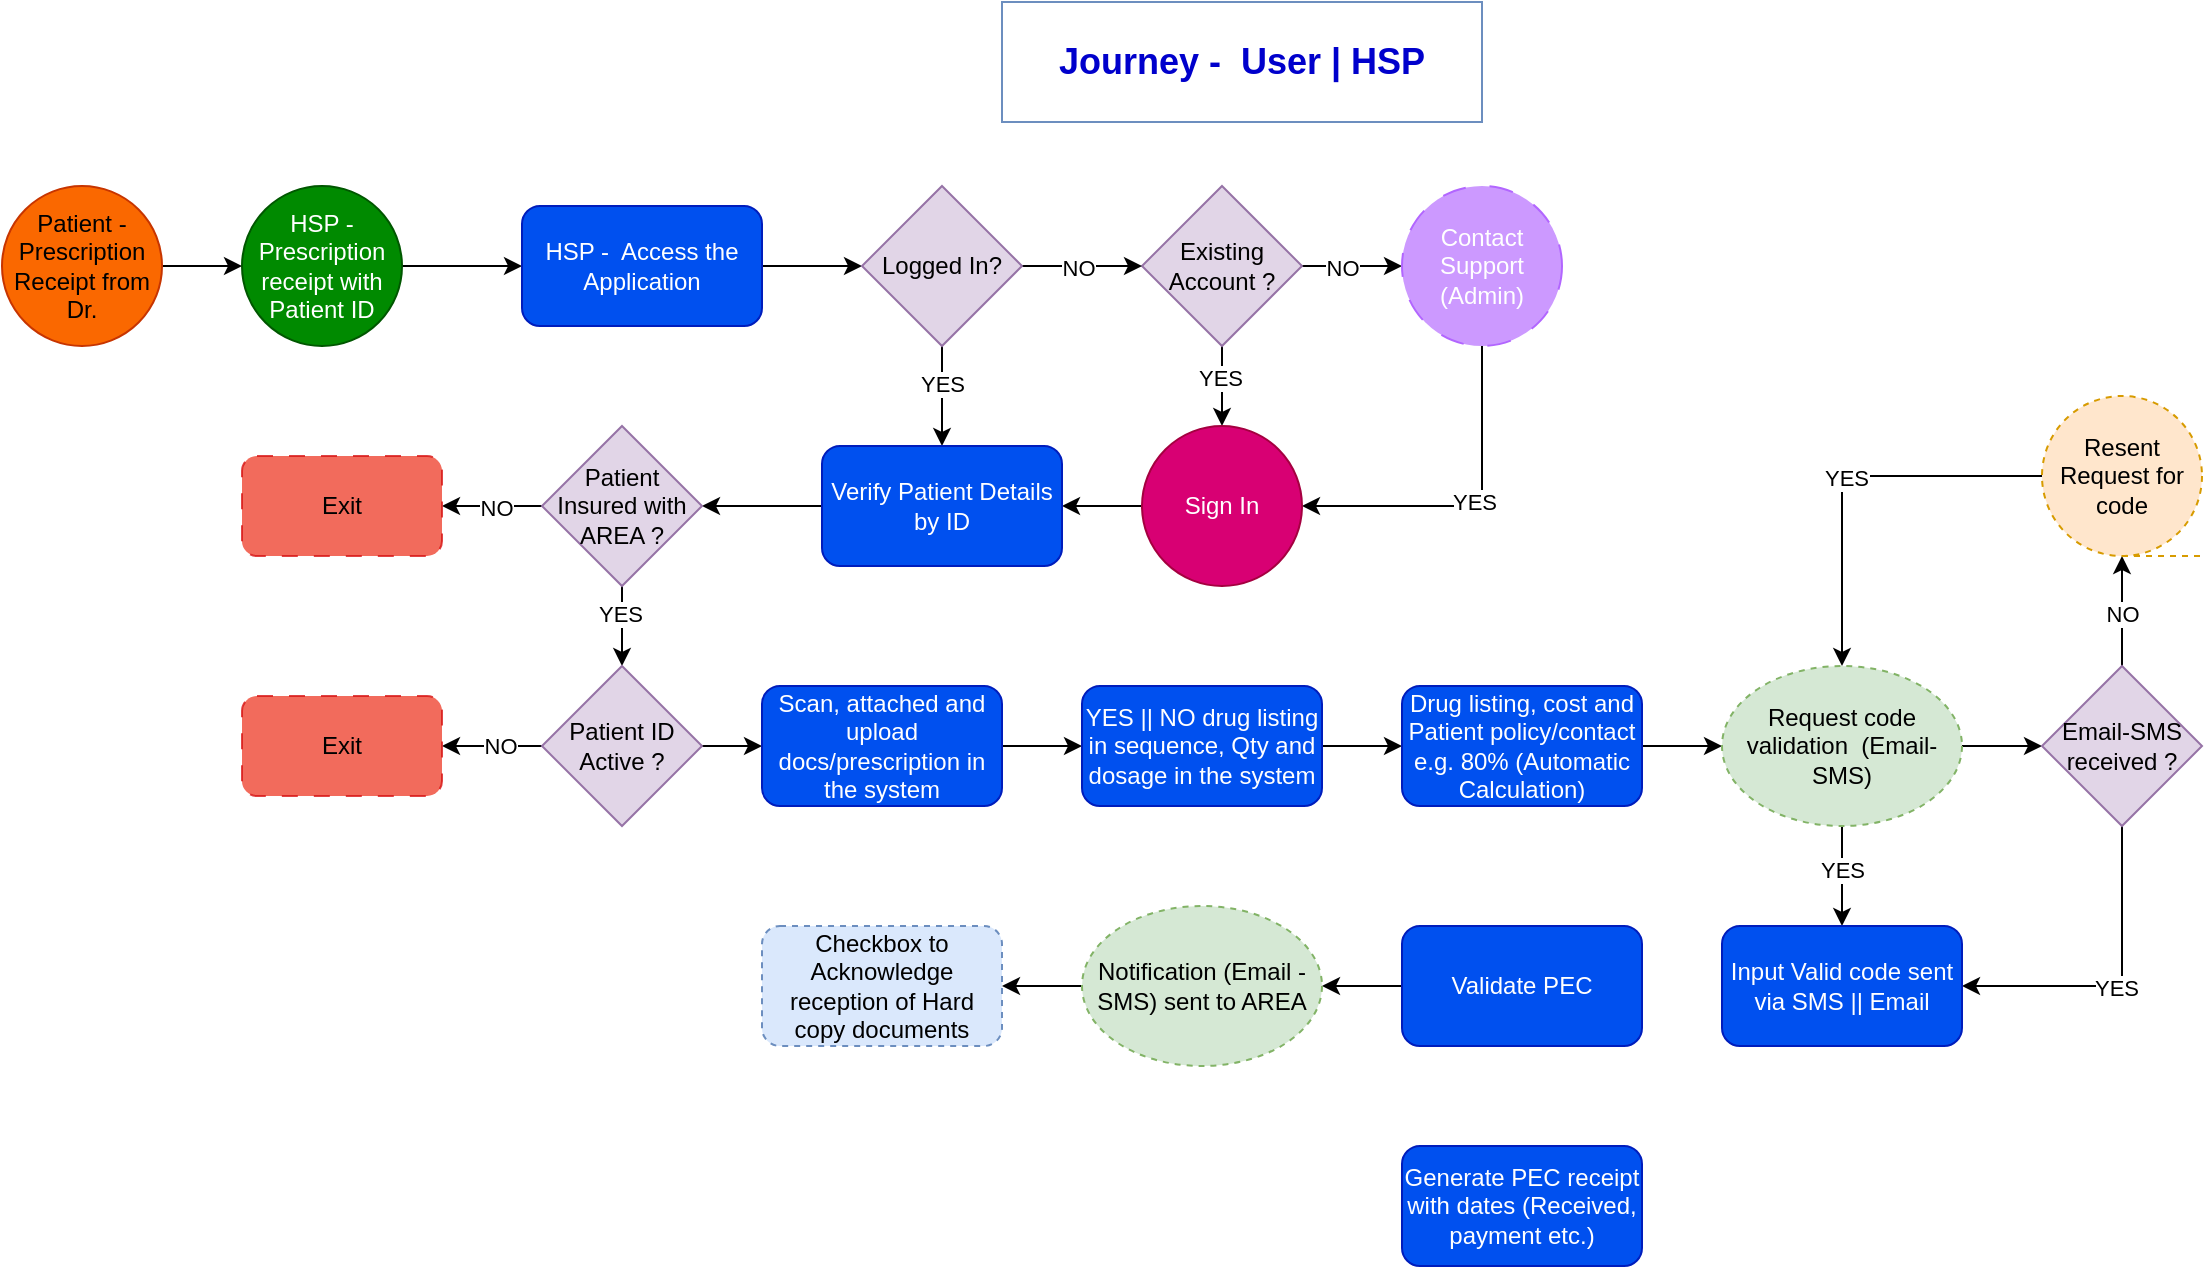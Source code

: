 <mxfile version="24.7.1" type="github">
  <diagram name="Page-1" id="c7558073-3199-34d8-9f00-42111426c3f3">
    <mxGraphModel dx="11571" dy="11368" grid="1" gridSize="10" guides="1" tooltips="1" connect="1" arrows="1" fold="1" page="1" pageScale="1" pageWidth="1169" pageHeight="827" background="none" math="0" shadow="0">
      <root>
        <mxCell id="0" />
        <mxCell id="1" parent="0" />
        <mxCell id="X9ass70m3cK7fkNfl3eS-96" value="&lt;b&gt;&lt;font style=&quot;font-size: 18px;&quot; color=&quot;#0000cc&quot;&gt;Journey -&amp;nbsp; User | HSP&lt;/font&gt;&lt;/b&gt;" style="text;html=1;align=center;verticalAlign=middle;whiteSpace=wrap;rounded=0;fillColor=none;strokeColor=#6c8ebf;" parent="1" vertex="1">
          <mxGeometry x="-10000" y="-10732" width="240" height="60" as="geometry" />
        </mxCell>
        <mxCell id="JFNYLDq66HlWQTlTvcfP-8" value="" style="edgeStyle=orthogonalEdgeStyle;rounded=0;orthogonalLoop=1;jettySize=auto;html=1;" edge="1" parent="1" source="weAqaZ1hDL-OeumKPV3R-1" target="JFNYLDq66HlWQTlTvcfP-3">
          <mxGeometry relative="1" as="geometry" />
        </mxCell>
        <mxCell id="weAqaZ1hDL-OeumKPV3R-1" value="&lt;div style=&quot;&quot;&gt;&lt;span style=&quot;background-color: initial;&quot;&gt;Patient -&lt;/span&gt;&lt;/div&gt;&lt;div style=&quot;&quot;&gt;&lt;span style=&quot;background-color: initial;&quot;&gt;Prescription Receipt from Dr.&lt;br&gt;&lt;/span&gt;&lt;/div&gt;" style="ellipse;whiteSpace=wrap;html=1;aspect=fixed;fillColor=#fa6800;strokeColor=#C73500;fontColor=#000000;align=center;" parent="1" vertex="1">
          <mxGeometry x="-10500" y="-10640" width="80" height="80" as="geometry" />
        </mxCell>
        <mxCell id="JFNYLDq66HlWQTlTvcfP-9" value="" style="edgeStyle=orthogonalEdgeStyle;rounded=0;orthogonalLoop=1;jettySize=auto;html=1;" edge="1" parent="1" source="JFNYLDq66HlWQTlTvcfP-3" target="JFNYLDq66HlWQTlTvcfP-4">
          <mxGeometry relative="1" as="geometry" />
        </mxCell>
        <mxCell id="JFNYLDq66HlWQTlTvcfP-3" value="HSP - Prescription receipt with Patient ID" style="ellipse;whiteSpace=wrap;html=1;aspect=fixed;fillColor=#008a00;strokeColor=#005700;fontColor=#ffffff;" vertex="1" parent="1">
          <mxGeometry x="-10380" y="-10640" width="80" height="80" as="geometry" />
        </mxCell>
        <mxCell id="JFNYLDq66HlWQTlTvcfP-10" value="" style="edgeStyle=orthogonalEdgeStyle;rounded=0;orthogonalLoop=1;jettySize=auto;html=1;" edge="1" parent="1" source="JFNYLDq66HlWQTlTvcfP-4" target="JFNYLDq66HlWQTlTvcfP-6">
          <mxGeometry relative="1" as="geometry" />
        </mxCell>
        <mxCell id="JFNYLDq66HlWQTlTvcfP-4" value="HSP -&amp;nbsp; Access the Application" style="rounded=1;whiteSpace=wrap;html=1;fillColor=#0050ef;fontColor=#ffffff;strokeColor=#001DBC;" vertex="1" parent="1">
          <mxGeometry x="-10240" y="-10630" width="120" height="60" as="geometry" />
        </mxCell>
        <mxCell id="JFNYLDq66HlWQTlTvcfP-12" value="" style="edgeStyle=orthogonalEdgeStyle;rounded=0;orthogonalLoop=1;jettySize=auto;html=1;" edge="1" parent="1" source="JFNYLDq66HlWQTlTvcfP-5" target="JFNYLDq66HlWQTlTvcfP-7">
          <mxGeometry relative="1" as="geometry" />
        </mxCell>
        <mxCell id="JFNYLDq66HlWQTlTvcfP-14" value="NO" style="edgeLabel;html=1;align=center;verticalAlign=middle;resizable=0;points=[];" vertex="1" connectable="0" parent="JFNYLDq66HlWQTlTvcfP-12">
          <mxGeometry x="-0.08" y="-1" relative="1" as="geometry">
            <mxPoint x="-3" as="offset" />
          </mxGeometry>
        </mxCell>
        <mxCell id="JFNYLDq66HlWQTlTvcfP-18" value="" style="edgeStyle=orthogonalEdgeStyle;rounded=0;orthogonalLoop=1;jettySize=auto;html=1;" edge="1" parent="1" source="JFNYLDq66HlWQTlTvcfP-5" target="JFNYLDq66HlWQTlTvcfP-15">
          <mxGeometry relative="1" as="geometry" />
        </mxCell>
        <mxCell id="JFNYLDq66HlWQTlTvcfP-22" value="YES" style="edgeLabel;html=1;align=center;verticalAlign=middle;resizable=0;points=[];" vertex="1" connectable="0" parent="JFNYLDq66HlWQTlTvcfP-18">
          <mxGeometry x="-0.37" y="-1" relative="1" as="geometry">
            <mxPoint y="3" as="offset" />
          </mxGeometry>
        </mxCell>
        <mxCell id="JFNYLDq66HlWQTlTvcfP-5" value="Existing Account ?" style="rhombus;whiteSpace=wrap;html=1;fillColor=#e1d5e7;strokeColor=#9673a6;" vertex="1" parent="1">
          <mxGeometry x="-9930" y="-10640" width="80" height="80" as="geometry" />
        </mxCell>
        <mxCell id="JFNYLDq66HlWQTlTvcfP-11" value="" style="edgeStyle=orthogonalEdgeStyle;rounded=0;orthogonalLoop=1;jettySize=auto;html=1;" edge="1" parent="1" source="JFNYLDq66HlWQTlTvcfP-6" target="JFNYLDq66HlWQTlTvcfP-5">
          <mxGeometry relative="1" as="geometry" />
        </mxCell>
        <mxCell id="JFNYLDq66HlWQTlTvcfP-13" value="NO" style="edgeLabel;html=1;align=center;verticalAlign=middle;resizable=0;points=[];" vertex="1" connectable="0" parent="JFNYLDq66HlWQTlTvcfP-11">
          <mxGeometry x="0.2" y="-1" relative="1" as="geometry">
            <mxPoint x="-8" as="offset" />
          </mxGeometry>
        </mxCell>
        <mxCell id="JFNYLDq66HlWQTlTvcfP-17" value="" style="edgeStyle=orthogonalEdgeStyle;rounded=0;orthogonalLoop=1;jettySize=auto;html=1;" edge="1" parent="1" source="JFNYLDq66HlWQTlTvcfP-6" target="JFNYLDq66HlWQTlTvcfP-16">
          <mxGeometry relative="1" as="geometry" />
        </mxCell>
        <mxCell id="JFNYLDq66HlWQTlTvcfP-23" value="YES" style="edgeLabel;html=1;align=center;verticalAlign=middle;resizable=0;points=[];" vertex="1" connectable="0" parent="JFNYLDq66HlWQTlTvcfP-17">
          <mxGeometry x="-0.336" relative="1" as="geometry">
            <mxPoint y="2" as="offset" />
          </mxGeometry>
        </mxCell>
        <mxCell id="JFNYLDq66HlWQTlTvcfP-6" value="Logged In?" style="rhombus;whiteSpace=wrap;html=1;fillColor=#e1d5e7;strokeColor=#9673a6;" vertex="1" parent="1">
          <mxGeometry x="-10070" y="-10640" width="80" height="80" as="geometry" />
        </mxCell>
        <mxCell id="JFNYLDq66HlWQTlTvcfP-19" style="edgeStyle=orthogonalEdgeStyle;rounded=0;orthogonalLoop=1;jettySize=auto;html=1;entryX=1;entryY=0.5;entryDx=0;entryDy=0;" edge="1" parent="1" source="JFNYLDq66HlWQTlTvcfP-7" target="JFNYLDq66HlWQTlTvcfP-15">
          <mxGeometry relative="1" as="geometry">
            <Array as="points">
              <mxPoint x="-9760" y="-10480" />
            </Array>
          </mxGeometry>
        </mxCell>
        <mxCell id="JFNYLDq66HlWQTlTvcfP-20" value="YES" style="edgeLabel;html=1;align=center;verticalAlign=middle;resizable=0;points=[];" vertex="1" connectable="0" parent="JFNYLDq66HlWQTlTvcfP-19">
          <mxGeometry x="-0.059" y="1" relative="1" as="geometry">
            <mxPoint x="-4" y="-3" as="offset" />
          </mxGeometry>
        </mxCell>
        <mxCell id="JFNYLDq66HlWQTlTvcfP-7" value="Contact Support (Admin)" style="ellipse;whiteSpace=wrap;html=1;aspect=fixed;fillColor=#CC99FF;strokeColor=#B266FF;fontColor=#ffffff;dashed=1;dashPattern=12 12;" vertex="1" parent="1">
          <mxGeometry x="-9800" y="-10640" width="80" height="80" as="geometry" />
        </mxCell>
        <mxCell id="JFNYLDq66HlWQTlTvcfP-21" value="" style="edgeStyle=orthogonalEdgeStyle;rounded=0;orthogonalLoop=1;jettySize=auto;html=1;" edge="1" parent="1" source="JFNYLDq66HlWQTlTvcfP-15" target="JFNYLDq66HlWQTlTvcfP-16">
          <mxGeometry relative="1" as="geometry" />
        </mxCell>
        <mxCell id="JFNYLDq66HlWQTlTvcfP-15" value="Sign In" style="ellipse;whiteSpace=wrap;html=1;aspect=fixed;fillColor=#d80073;strokeColor=#A50040;fontColor=#ffffff;" vertex="1" parent="1">
          <mxGeometry x="-9930" y="-10520" width="80" height="80" as="geometry" />
        </mxCell>
        <mxCell id="JFNYLDq66HlWQTlTvcfP-26" value="" style="edgeStyle=orthogonalEdgeStyle;rounded=0;orthogonalLoop=1;jettySize=auto;html=1;" edge="1" parent="1" source="JFNYLDq66HlWQTlTvcfP-16" target="JFNYLDq66HlWQTlTvcfP-24">
          <mxGeometry relative="1" as="geometry" />
        </mxCell>
        <mxCell id="JFNYLDq66HlWQTlTvcfP-16" value="Verify Patient Details by ID" style="rounded=1;whiteSpace=wrap;html=1;fillColor=#0050ef;fontColor=#ffffff;strokeColor=#001DBC;" vertex="1" parent="1">
          <mxGeometry x="-10090" y="-10510" width="120" height="60" as="geometry" />
        </mxCell>
        <mxCell id="JFNYLDq66HlWQTlTvcfP-27" value="" style="edgeStyle=orthogonalEdgeStyle;rounded=0;orthogonalLoop=1;jettySize=auto;html=1;" edge="1" parent="1" source="JFNYLDq66HlWQTlTvcfP-24" target="JFNYLDq66HlWQTlTvcfP-25">
          <mxGeometry relative="1" as="geometry" />
        </mxCell>
        <mxCell id="JFNYLDq66HlWQTlTvcfP-28" value="NO" style="edgeLabel;html=1;align=center;verticalAlign=middle;resizable=0;points=[];" vertex="1" connectable="0" parent="JFNYLDq66HlWQTlTvcfP-27">
          <mxGeometry x="-0.08" y="1" relative="1" as="geometry">
            <mxPoint as="offset" />
          </mxGeometry>
        </mxCell>
        <mxCell id="JFNYLDq66HlWQTlTvcfP-33" value="" style="edgeStyle=orthogonalEdgeStyle;rounded=0;orthogonalLoop=1;jettySize=auto;html=1;" edge="1" parent="1" source="JFNYLDq66HlWQTlTvcfP-24" target="JFNYLDq66HlWQTlTvcfP-29">
          <mxGeometry relative="1" as="geometry" />
        </mxCell>
        <mxCell id="JFNYLDq66HlWQTlTvcfP-34" value="YES" style="edgeLabel;html=1;align=center;verticalAlign=middle;resizable=0;points=[];" vertex="1" connectable="0" parent="JFNYLDq66HlWQTlTvcfP-33">
          <mxGeometry x="-0.37" y="-1" relative="1" as="geometry">
            <mxPoint y="1" as="offset" />
          </mxGeometry>
        </mxCell>
        <mxCell id="JFNYLDq66HlWQTlTvcfP-24" value="Patient Insured with AREA ?" style="rhombus;whiteSpace=wrap;html=1;fillColor=#e1d5e7;strokeColor=#9673a6;" vertex="1" parent="1">
          <mxGeometry x="-10230" y="-10520" width="80" height="80" as="geometry" />
        </mxCell>
        <mxCell id="JFNYLDq66HlWQTlTvcfP-25" value="Exit" style="rounded=1;whiteSpace=wrap;html=1;fillColor=#ef4734;strokeColor=#D71515;dashed=1;dashPattern=8 8;fillStyle=solid;gradientColor=none;opacity=80;" vertex="1" parent="1">
          <mxGeometry x="-10380" y="-10505" width="100" height="50" as="geometry" />
        </mxCell>
        <mxCell id="JFNYLDq66HlWQTlTvcfP-31" value="" style="edgeStyle=orthogonalEdgeStyle;rounded=0;orthogonalLoop=1;jettySize=auto;html=1;" edge="1" parent="1" source="JFNYLDq66HlWQTlTvcfP-29" target="JFNYLDq66HlWQTlTvcfP-30">
          <mxGeometry relative="1" as="geometry" />
        </mxCell>
        <mxCell id="JFNYLDq66HlWQTlTvcfP-32" value="NO" style="edgeLabel;html=1;align=center;verticalAlign=middle;resizable=0;points=[];" vertex="1" connectable="0" parent="JFNYLDq66HlWQTlTvcfP-31">
          <mxGeometry x="-0.16" y="3" relative="1" as="geometry">
            <mxPoint y="-3" as="offset" />
          </mxGeometry>
        </mxCell>
        <mxCell id="JFNYLDq66HlWQTlTvcfP-38" value="" style="edgeStyle=orthogonalEdgeStyle;rounded=0;orthogonalLoop=1;jettySize=auto;html=1;" edge="1" parent="1" source="JFNYLDq66HlWQTlTvcfP-29" target="JFNYLDq66HlWQTlTvcfP-35">
          <mxGeometry relative="1" as="geometry" />
        </mxCell>
        <mxCell id="JFNYLDq66HlWQTlTvcfP-29" value="Patient ID Active ?" style="rhombus;whiteSpace=wrap;html=1;fillColor=#e1d5e7;strokeColor=#9673a6;" vertex="1" parent="1">
          <mxGeometry x="-10230" y="-10400" width="80" height="80" as="geometry" />
        </mxCell>
        <mxCell id="JFNYLDq66HlWQTlTvcfP-30" value="Exit" style="rounded=1;whiteSpace=wrap;html=1;fillColor=#ef4734;strokeColor=#D71515;dashed=1;dashPattern=8 8;fillStyle=solid;gradientColor=none;opacity=80;" vertex="1" parent="1">
          <mxGeometry x="-10380" y="-10385" width="100" height="50" as="geometry" />
        </mxCell>
        <mxCell id="JFNYLDq66HlWQTlTvcfP-39" value="" style="edgeStyle=orthogonalEdgeStyle;rounded=0;orthogonalLoop=1;jettySize=auto;html=1;" edge="1" parent="1" source="JFNYLDq66HlWQTlTvcfP-35" target="JFNYLDq66HlWQTlTvcfP-36">
          <mxGeometry relative="1" as="geometry" />
        </mxCell>
        <mxCell id="JFNYLDq66HlWQTlTvcfP-35" value="Scan, attached and upload docs/prescription in the system" style="rounded=1;whiteSpace=wrap;html=1;fillColor=#0050ef;fontColor=#ffffff;strokeColor=#001DBC;align=center;" vertex="1" parent="1">
          <mxGeometry x="-10120" y="-10390" width="120" height="60" as="geometry" />
        </mxCell>
        <mxCell id="JFNYLDq66HlWQTlTvcfP-40" value="" style="edgeStyle=orthogonalEdgeStyle;rounded=0;orthogonalLoop=1;jettySize=auto;html=1;" edge="1" parent="1" source="JFNYLDq66HlWQTlTvcfP-36" target="JFNYLDq66HlWQTlTvcfP-37">
          <mxGeometry relative="1" as="geometry" />
        </mxCell>
        <mxCell id="JFNYLDq66HlWQTlTvcfP-36" value="YES || NO drug listing in sequence, Qty and dosage in the system" style="rounded=1;whiteSpace=wrap;html=1;fillColor=#0050ef;fontColor=#ffffff;strokeColor=#001DBC;" vertex="1" parent="1">
          <mxGeometry x="-9960" y="-10390" width="120" height="60" as="geometry" />
        </mxCell>
        <mxCell id="JFNYLDq66HlWQTlTvcfP-50" value="" style="edgeStyle=orthogonalEdgeStyle;rounded=0;orthogonalLoop=1;jettySize=auto;html=1;" edge="1" parent="1" source="JFNYLDq66HlWQTlTvcfP-37" target="JFNYLDq66HlWQTlTvcfP-41">
          <mxGeometry relative="1" as="geometry" />
        </mxCell>
        <mxCell id="JFNYLDq66HlWQTlTvcfP-37" value="Drug listing, cost and Patient policy/contact e.g. 80% (Automatic Calculation)" style="rounded=1;whiteSpace=wrap;html=1;fillColor=#0050ef;fontColor=#ffffff;strokeColor=#001DBC;" vertex="1" parent="1">
          <mxGeometry x="-9800" y="-10390" width="120" height="60" as="geometry" />
        </mxCell>
        <mxCell id="JFNYLDq66HlWQTlTvcfP-48" value="" style="edgeStyle=orthogonalEdgeStyle;rounded=0;orthogonalLoop=1;jettySize=auto;html=1;" edge="1" parent="1" source="JFNYLDq66HlWQTlTvcfP-41" target="JFNYLDq66HlWQTlTvcfP-42">
          <mxGeometry relative="1" as="geometry" />
        </mxCell>
        <mxCell id="JFNYLDq66HlWQTlTvcfP-52" value="" style="edgeStyle=orthogonalEdgeStyle;rounded=0;orthogonalLoop=1;jettySize=auto;html=1;" edge="1" parent="1" source="JFNYLDq66HlWQTlTvcfP-41" target="JFNYLDq66HlWQTlTvcfP-51">
          <mxGeometry relative="1" as="geometry" />
        </mxCell>
        <mxCell id="JFNYLDq66HlWQTlTvcfP-55" value="YES" style="edgeLabel;html=1;align=center;verticalAlign=middle;resizable=0;points=[];" vertex="1" connectable="0" parent="JFNYLDq66HlWQTlTvcfP-52">
          <mxGeometry x="-0.136" relative="1" as="geometry">
            <mxPoint as="offset" />
          </mxGeometry>
        </mxCell>
        <mxCell id="JFNYLDq66HlWQTlTvcfP-41" value="Request code validation&amp;nbsp; (Email-SMS)" style="ellipse;whiteSpace=wrap;html=1;fillColor=#d5e8d4;strokeColor=#82b366;dashed=1;" vertex="1" parent="1">
          <mxGeometry x="-9640" y="-10400" width="120" height="80" as="geometry" />
        </mxCell>
        <mxCell id="JFNYLDq66HlWQTlTvcfP-45" value="" style="edgeStyle=orthogonalEdgeStyle;rounded=0;orthogonalLoop=1;jettySize=auto;html=1;" edge="1" parent="1" source="JFNYLDq66HlWQTlTvcfP-42" target="JFNYLDq66HlWQTlTvcfP-43">
          <mxGeometry relative="1" as="geometry" />
        </mxCell>
        <mxCell id="JFNYLDq66HlWQTlTvcfP-46" value="NO" style="edgeLabel;html=1;align=center;verticalAlign=middle;resizable=0;points=[];" vertex="1" connectable="0" parent="JFNYLDq66HlWQTlTvcfP-45">
          <mxGeometry x="-0.04" relative="1" as="geometry">
            <mxPoint as="offset" />
          </mxGeometry>
        </mxCell>
        <mxCell id="JFNYLDq66HlWQTlTvcfP-53" style="edgeStyle=orthogonalEdgeStyle;rounded=0;orthogonalLoop=1;jettySize=auto;html=1;entryX=1;entryY=0.5;entryDx=0;entryDy=0;" edge="1" parent="1" source="JFNYLDq66HlWQTlTvcfP-42" target="JFNYLDq66HlWQTlTvcfP-51">
          <mxGeometry relative="1" as="geometry">
            <Array as="points">
              <mxPoint x="-9440" y="-10240" />
            </Array>
          </mxGeometry>
        </mxCell>
        <mxCell id="JFNYLDq66HlWQTlTvcfP-54" value="YES" style="edgeLabel;html=1;align=center;verticalAlign=middle;resizable=0;points=[];" vertex="1" connectable="0" parent="JFNYLDq66HlWQTlTvcfP-53">
          <mxGeometry x="0.01" y="1" relative="1" as="geometry">
            <mxPoint x="-2" as="offset" />
          </mxGeometry>
        </mxCell>
        <mxCell id="JFNYLDq66HlWQTlTvcfP-42" value="Email-SMS received ?" style="rhombus;whiteSpace=wrap;html=1;fillColor=#e1d5e7;strokeColor=#9673a6;" vertex="1" parent="1">
          <mxGeometry x="-9480" y="-10400" width="80" height="80" as="geometry" />
        </mxCell>
        <mxCell id="JFNYLDq66HlWQTlTvcfP-47" style="edgeStyle=orthogonalEdgeStyle;rounded=0;orthogonalLoop=1;jettySize=auto;html=1;entryX=0.5;entryY=0;entryDx=0;entryDy=0;" edge="1" parent="1" source="JFNYLDq66HlWQTlTvcfP-43" target="JFNYLDq66HlWQTlTvcfP-41">
          <mxGeometry relative="1" as="geometry" />
        </mxCell>
        <mxCell id="JFNYLDq66HlWQTlTvcfP-49" value="YES" style="edgeLabel;html=1;align=center;verticalAlign=middle;resizable=0;points=[];" vertex="1" connectable="0" parent="JFNYLDq66HlWQTlTvcfP-47">
          <mxGeometry x="0.032" relative="1" as="geometry">
            <mxPoint x="2" as="offset" />
          </mxGeometry>
        </mxCell>
        <mxCell id="JFNYLDq66HlWQTlTvcfP-43" value="Resent Request for code" style="shape=tapeData;whiteSpace=wrap;html=1;perimeter=ellipsePerimeter;fillColor=#ffe6cc;strokeColor=#d79b00;dashed=1;" vertex="1" parent="1">
          <mxGeometry x="-9480" y="-10535" width="80" height="80" as="geometry" />
        </mxCell>
        <mxCell id="JFNYLDq66HlWQTlTvcfP-51" value="Input Valid code sent via SMS || Email" style="rounded=1;whiteSpace=wrap;html=1;fillColor=#0050ef;fontColor=#ffffff;strokeColor=#001DBC;" vertex="1" parent="1">
          <mxGeometry x="-9640" y="-10270" width="120" height="60" as="geometry" />
        </mxCell>
        <mxCell id="JFNYLDq66HlWQTlTvcfP-61" value="" style="edgeStyle=orthogonalEdgeStyle;rounded=0;orthogonalLoop=1;jettySize=auto;html=1;" edge="1" parent="1" source="JFNYLDq66HlWQTlTvcfP-56" target="JFNYLDq66HlWQTlTvcfP-59">
          <mxGeometry relative="1" as="geometry" />
        </mxCell>
        <mxCell id="JFNYLDq66HlWQTlTvcfP-56" value="Validate PEC" style="rounded=1;whiteSpace=wrap;html=1;fillColor=#0050ef;fontColor=#ffffff;strokeColor=#001DBC;" vertex="1" parent="1">
          <mxGeometry x="-9800" y="-10270" width="120" height="60" as="geometry" />
        </mxCell>
        <mxCell id="JFNYLDq66HlWQTlTvcfP-57" value="Checkbox to Acknowledge reception of Hard copy documents" style="rounded=1;whiteSpace=wrap;html=1;fillColor=#dae8fc;strokeColor=#6c8ebf;dashed=1;" vertex="1" parent="1">
          <mxGeometry x="-10120" y="-10270" width="120" height="60" as="geometry" />
        </mxCell>
        <mxCell id="JFNYLDq66HlWQTlTvcfP-58" value="Generate PEC receipt with dates (Received, payment etc.)" style="rounded=1;whiteSpace=wrap;html=1;fillColor=#0050ef;fontColor=#ffffff;strokeColor=#001DBC;" vertex="1" parent="1">
          <mxGeometry x="-9800" y="-10160" width="120" height="60" as="geometry" />
        </mxCell>
        <mxCell id="JFNYLDq66HlWQTlTvcfP-60" value="" style="edgeStyle=orthogonalEdgeStyle;rounded=0;orthogonalLoop=1;jettySize=auto;html=1;" edge="1" parent="1" source="JFNYLDq66HlWQTlTvcfP-59" target="JFNYLDq66HlWQTlTvcfP-57">
          <mxGeometry relative="1" as="geometry" />
        </mxCell>
        <mxCell id="JFNYLDq66HlWQTlTvcfP-59" value="Notification (Email -SMS) sent to AREA" style="ellipse;whiteSpace=wrap;html=1;fillColor=#d5e8d4;strokeColor=#82b366;dashed=1;" vertex="1" parent="1">
          <mxGeometry x="-9960" y="-10280" width="120" height="80" as="geometry" />
        </mxCell>
      </root>
    </mxGraphModel>
  </diagram>
</mxfile>
